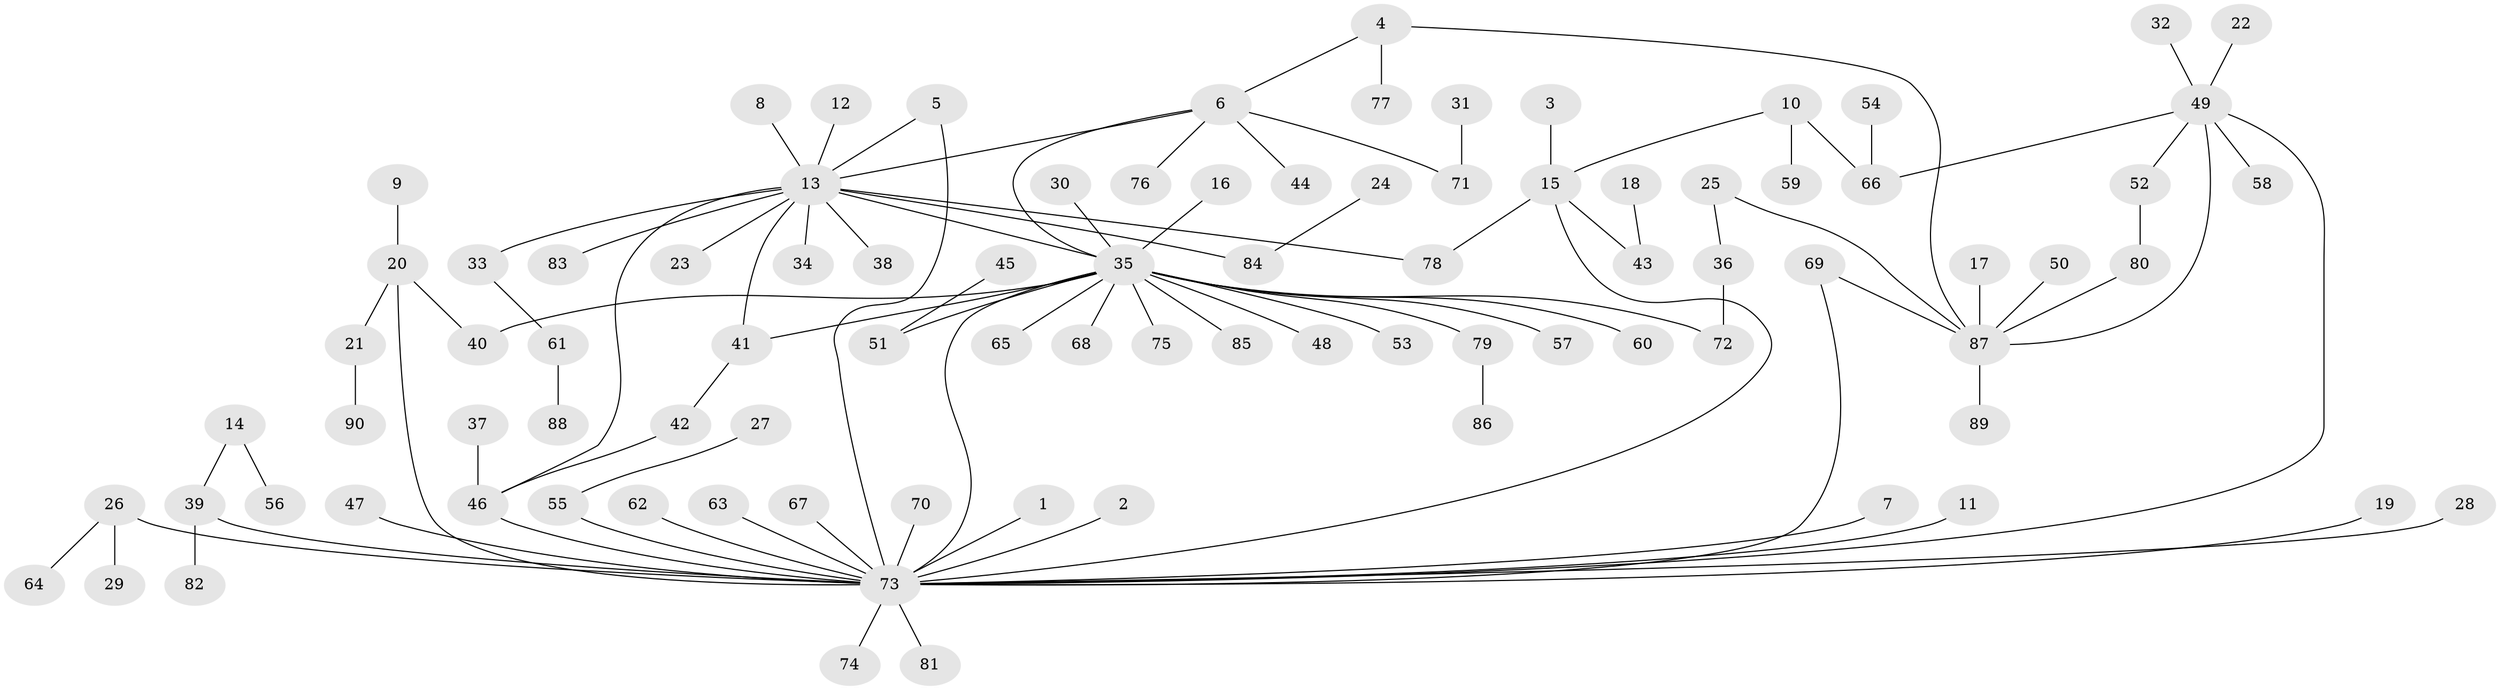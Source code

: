 // original degree distribution, {27: 0.007874015748031496, 1: 0.6062992125984252, 20: 0.007874015748031496, 6: 0.015748031496062992, 2: 0.1889763779527559, 7: 0.007874015748031496, 3: 0.10236220472440945, 16: 0.007874015748031496, 4: 0.031496062992125984, 8: 0.007874015748031496, 9: 0.007874015748031496, 5: 0.007874015748031496}
// Generated by graph-tools (version 1.1) at 2025/36/03/04/25 23:36:46]
// undirected, 90 vertices, 101 edges
graph export_dot {
  node [color=gray90,style=filled];
  1;
  2;
  3;
  4;
  5;
  6;
  7;
  8;
  9;
  10;
  11;
  12;
  13;
  14;
  15;
  16;
  17;
  18;
  19;
  20;
  21;
  22;
  23;
  24;
  25;
  26;
  27;
  28;
  29;
  30;
  31;
  32;
  33;
  34;
  35;
  36;
  37;
  38;
  39;
  40;
  41;
  42;
  43;
  44;
  45;
  46;
  47;
  48;
  49;
  50;
  51;
  52;
  53;
  54;
  55;
  56;
  57;
  58;
  59;
  60;
  61;
  62;
  63;
  64;
  65;
  66;
  67;
  68;
  69;
  70;
  71;
  72;
  73;
  74;
  75;
  76;
  77;
  78;
  79;
  80;
  81;
  82;
  83;
  84;
  85;
  86;
  87;
  88;
  89;
  90;
  1 -- 73 [weight=1.0];
  2 -- 73 [weight=1.0];
  3 -- 15 [weight=1.0];
  4 -- 6 [weight=1.0];
  4 -- 77 [weight=1.0];
  4 -- 87 [weight=1.0];
  5 -- 13 [weight=1.0];
  5 -- 73 [weight=1.0];
  6 -- 13 [weight=1.0];
  6 -- 35 [weight=1.0];
  6 -- 44 [weight=1.0];
  6 -- 71 [weight=1.0];
  6 -- 76 [weight=1.0];
  7 -- 73 [weight=1.0];
  8 -- 13 [weight=1.0];
  9 -- 20 [weight=1.0];
  10 -- 15 [weight=1.0];
  10 -- 59 [weight=1.0];
  10 -- 66 [weight=1.0];
  11 -- 73 [weight=1.0];
  12 -- 13 [weight=1.0];
  13 -- 23 [weight=1.0];
  13 -- 33 [weight=1.0];
  13 -- 34 [weight=1.0];
  13 -- 35 [weight=1.0];
  13 -- 38 [weight=1.0];
  13 -- 41 [weight=1.0];
  13 -- 46 [weight=1.0];
  13 -- 78 [weight=1.0];
  13 -- 83 [weight=1.0];
  13 -- 84 [weight=1.0];
  14 -- 39 [weight=1.0];
  14 -- 56 [weight=1.0];
  15 -- 43 [weight=1.0];
  15 -- 73 [weight=1.0];
  15 -- 78 [weight=1.0];
  16 -- 35 [weight=1.0];
  17 -- 87 [weight=1.0];
  18 -- 43 [weight=1.0];
  19 -- 73 [weight=1.0];
  20 -- 21 [weight=1.0];
  20 -- 40 [weight=1.0];
  20 -- 73 [weight=1.0];
  21 -- 90 [weight=1.0];
  22 -- 49 [weight=1.0];
  24 -- 84 [weight=1.0];
  25 -- 36 [weight=1.0];
  25 -- 87 [weight=1.0];
  26 -- 29 [weight=1.0];
  26 -- 64 [weight=1.0];
  26 -- 73 [weight=2.0];
  27 -- 55 [weight=1.0];
  28 -- 73 [weight=1.0];
  30 -- 35 [weight=1.0];
  31 -- 71 [weight=1.0];
  32 -- 49 [weight=1.0];
  33 -- 61 [weight=1.0];
  35 -- 40 [weight=1.0];
  35 -- 41 [weight=1.0];
  35 -- 48 [weight=1.0];
  35 -- 51 [weight=1.0];
  35 -- 53 [weight=1.0];
  35 -- 57 [weight=1.0];
  35 -- 60 [weight=1.0];
  35 -- 65 [weight=1.0];
  35 -- 68 [weight=1.0];
  35 -- 72 [weight=1.0];
  35 -- 73 [weight=1.0];
  35 -- 75 [weight=1.0];
  35 -- 79 [weight=1.0];
  35 -- 85 [weight=1.0];
  36 -- 72 [weight=1.0];
  37 -- 46 [weight=1.0];
  39 -- 73 [weight=1.0];
  39 -- 82 [weight=1.0];
  41 -- 42 [weight=1.0];
  42 -- 46 [weight=1.0];
  45 -- 51 [weight=1.0];
  46 -- 73 [weight=1.0];
  47 -- 73 [weight=1.0];
  49 -- 52 [weight=1.0];
  49 -- 58 [weight=1.0];
  49 -- 66 [weight=1.0];
  49 -- 73 [weight=1.0];
  49 -- 87 [weight=1.0];
  50 -- 87 [weight=1.0];
  52 -- 80 [weight=1.0];
  54 -- 66 [weight=1.0];
  55 -- 73 [weight=1.0];
  61 -- 88 [weight=1.0];
  62 -- 73 [weight=1.0];
  63 -- 73 [weight=1.0];
  67 -- 73 [weight=1.0];
  69 -- 73 [weight=1.0];
  69 -- 87 [weight=1.0];
  70 -- 73 [weight=1.0];
  73 -- 74 [weight=1.0];
  73 -- 81 [weight=1.0];
  79 -- 86 [weight=1.0];
  80 -- 87 [weight=1.0];
  87 -- 89 [weight=1.0];
}
